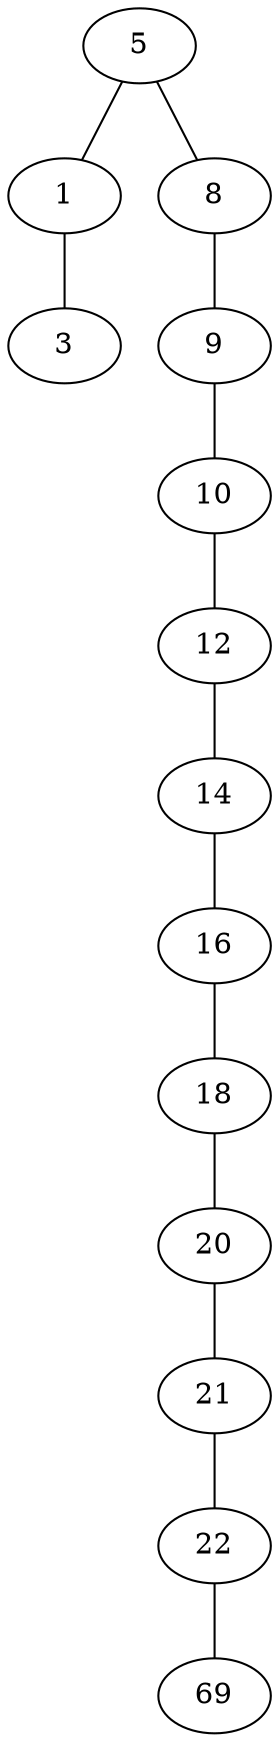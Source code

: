 graph{
5 -- 1
5 -- 8
1 -- 3
8 -- 9
9 -- 10
10 -- 12
12 -- 14
14 -- 16
16 -- 18
18 -- 20
20 -- 21
21 -- 22
22 -- 69
}